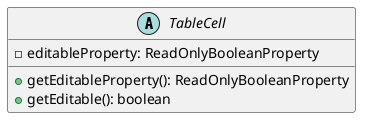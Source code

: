 @startuml

    abstract class TableCell {
        -editableProperty: ReadOnlyBooleanProperty
        +getEditableProperty(): ReadOnlyBooleanProperty
        +getEditable(): boolean
    }

@enduml
